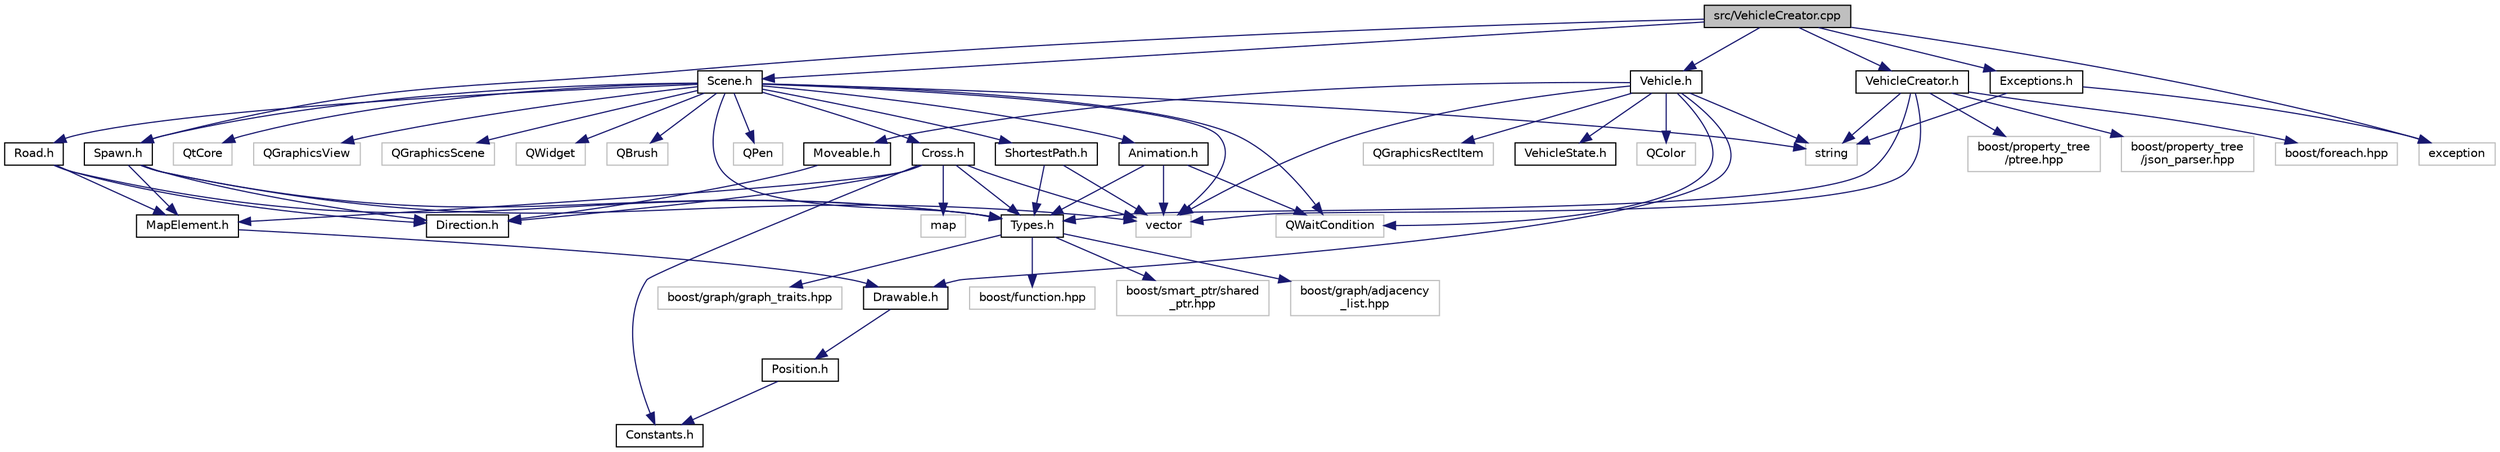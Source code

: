 digraph "src/VehicleCreator.cpp"
{
  edge [fontname="Helvetica",fontsize="10",labelfontname="Helvetica",labelfontsize="10"];
  node [fontname="Helvetica",fontsize="10",shape=record];
  Node1 [label="src/VehicleCreator.cpp",height=0.2,width=0.4,color="black", fillcolor="grey75", style="filled" fontcolor="black"];
  Node1 -> Node2 [color="midnightblue",fontsize="10",style="solid",fontname="Helvetica"];
  Node2 [label="VehicleCreator.h",height=0.2,width=0.4,color="black", fillcolor="white", style="filled",URL="$_vehicle_creator_8h.html"];
  Node2 -> Node3 [color="midnightblue",fontsize="10",style="solid",fontname="Helvetica"];
  Node3 [label="Types.h",height=0.2,width=0.4,color="black", fillcolor="white", style="filled",URL="$_types_8h.html"];
  Node3 -> Node4 [color="midnightblue",fontsize="10",style="solid",fontname="Helvetica"];
  Node4 [label="boost/smart_ptr/shared\l_ptr.hpp",height=0.2,width=0.4,color="grey75", fillcolor="white", style="filled"];
  Node3 -> Node5 [color="midnightblue",fontsize="10",style="solid",fontname="Helvetica"];
  Node5 [label="boost/graph/adjacency\l_list.hpp",height=0.2,width=0.4,color="grey75", fillcolor="white", style="filled"];
  Node3 -> Node6 [color="midnightblue",fontsize="10",style="solid",fontname="Helvetica"];
  Node6 [label="boost/graph/graph_traits.hpp",height=0.2,width=0.4,color="grey75", fillcolor="white", style="filled"];
  Node3 -> Node7 [color="midnightblue",fontsize="10",style="solid",fontname="Helvetica"];
  Node7 [label="boost/function.hpp",height=0.2,width=0.4,color="grey75", fillcolor="white", style="filled"];
  Node2 -> Node8 [color="midnightblue",fontsize="10",style="solid",fontname="Helvetica"];
  Node8 [label="boost/property_tree\l/ptree.hpp",height=0.2,width=0.4,color="grey75", fillcolor="white", style="filled"];
  Node2 -> Node9 [color="midnightblue",fontsize="10",style="solid",fontname="Helvetica"];
  Node9 [label="boost/property_tree\l/json_parser.hpp",height=0.2,width=0.4,color="grey75", fillcolor="white", style="filled"];
  Node2 -> Node10 [color="midnightblue",fontsize="10",style="solid",fontname="Helvetica"];
  Node10 [label="boost/foreach.hpp",height=0.2,width=0.4,color="grey75", fillcolor="white", style="filled"];
  Node2 -> Node11 [color="midnightblue",fontsize="10",style="solid",fontname="Helvetica"];
  Node11 [label="vector",height=0.2,width=0.4,color="grey75", fillcolor="white", style="filled"];
  Node2 -> Node12 [color="midnightblue",fontsize="10",style="solid",fontname="Helvetica"];
  Node12 [label="string",height=0.2,width=0.4,color="grey75", fillcolor="white", style="filled"];
  Node1 -> Node13 [color="midnightblue",fontsize="10",style="solid",fontname="Helvetica"];
  Node13 [label="Vehicle.h",height=0.2,width=0.4,color="black", fillcolor="white", style="filled",URL="$_vehicle_8h.html"];
  Node13 -> Node14 [color="midnightblue",fontsize="10",style="solid",fontname="Helvetica"];
  Node14 [label="Moveable.h",height=0.2,width=0.4,color="black", fillcolor="white", style="filled",URL="$_moveable_8h.html"];
  Node14 -> Node15 [color="midnightblue",fontsize="10",style="solid",fontname="Helvetica"];
  Node15 [label="Direction.h",height=0.2,width=0.4,color="black", fillcolor="white", style="filled",URL="$_direction_8h.html"];
  Node13 -> Node16 [color="midnightblue",fontsize="10",style="solid",fontname="Helvetica"];
  Node16 [label="Drawable.h",height=0.2,width=0.4,color="black", fillcolor="white", style="filled",URL="$_drawable_8h.html"];
  Node16 -> Node17 [color="midnightblue",fontsize="10",style="solid",fontname="Helvetica"];
  Node17 [label="Position.h",height=0.2,width=0.4,color="black", fillcolor="white", style="filled",URL="$_position_8h.html"];
  Node17 -> Node18 [color="midnightblue",fontsize="10",style="solid",fontname="Helvetica"];
  Node18 [label="Constants.h",height=0.2,width=0.4,color="black", fillcolor="white", style="filled",URL="$_constants_8h.html"];
  Node13 -> Node19 [color="midnightblue",fontsize="10",style="solid",fontname="Helvetica"];
  Node19 [label="VehicleState.h",height=0.2,width=0.4,color="black", fillcolor="white", style="filled",URL="$_vehicle_state_8h.html"];
  Node13 -> Node20 [color="midnightblue",fontsize="10",style="solid",fontname="Helvetica"];
  Node20 [label="QColor",height=0.2,width=0.4,color="grey75", fillcolor="white", style="filled"];
  Node13 -> Node21 [color="midnightblue",fontsize="10",style="solid",fontname="Helvetica"];
  Node21 [label="QGraphicsRectItem",height=0.2,width=0.4,color="grey75", fillcolor="white", style="filled"];
  Node13 -> Node22 [color="midnightblue",fontsize="10",style="solid",fontname="Helvetica"];
  Node22 [label="QWaitCondition",height=0.2,width=0.4,color="grey75", fillcolor="white", style="filled"];
  Node13 -> Node11 [color="midnightblue",fontsize="10",style="solid",fontname="Helvetica"];
  Node13 -> Node12 [color="midnightblue",fontsize="10",style="solid",fontname="Helvetica"];
  Node1 -> Node23 [color="midnightblue",fontsize="10",style="solid",fontname="Helvetica"];
  Node23 [label="Scene.h",height=0.2,width=0.4,color="black", fillcolor="white", style="filled",URL="$_scene_8h.html"];
  Node23 -> Node3 [color="midnightblue",fontsize="10",style="solid",fontname="Helvetica"];
  Node23 -> Node24 [color="midnightblue",fontsize="10",style="solid",fontname="Helvetica"];
  Node24 [label="Animation.h",height=0.2,width=0.4,color="black", fillcolor="white", style="filled",URL="$_animation_8h.html"];
  Node24 -> Node3 [color="midnightblue",fontsize="10",style="solid",fontname="Helvetica"];
  Node24 -> Node22 [color="midnightblue",fontsize="10",style="solid",fontname="Helvetica"];
  Node24 -> Node11 [color="midnightblue",fontsize="10",style="solid",fontname="Helvetica"];
  Node23 -> Node25 [color="midnightblue",fontsize="10",style="solid",fontname="Helvetica"];
  Node25 [label="ShortestPath.h",height=0.2,width=0.4,color="black", fillcolor="white", style="filled",URL="$_shortest_path_8h.html"];
  Node25 -> Node3 [color="midnightblue",fontsize="10",style="solid",fontname="Helvetica"];
  Node25 -> Node11 [color="midnightblue",fontsize="10",style="solid",fontname="Helvetica"];
  Node23 -> Node26 [color="midnightblue",fontsize="10",style="solid",fontname="Helvetica"];
  Node26 [label="Cross.h",height=0.2,width=0.4,color="black", fillcolor="white", style="filled",URL="$_cross_8h.html"];
  Node26 -> Node27 [color="midnightblue",fontsize="10",style="solid",fontname="Helvetica"];
  Node27 [label="MapElement.h",height=0.2,width=0.4,color="black", fillcolor="white", style="filled",URL="$_map_element_8h.html"];
  Node27 -> Node16 [color="midnightblue",fontsize="10",style="solid",fontname="Helvetica"];
  Node26 -> Node3 [color="midnightblue",fontsize="10",style="solid",fontname="Helvetica"];
  Node26 -> Node18 [color="midnightblue",fontsize="10",style="solid",fontname="Helvetica"];
  Node26 -> Node15 [color="midnightblue",fontsize="10",style="solid",fontname="Helvetica"];
  Node26 -> Node28 [color="midnightblue",fontsize="10",style="solid",fontname="Helvetica"];
  Node28 [label="map",height=0.2,width=0.4,color="grey75", fillcolor="white", style="filled"];
  Node26 -> Node11 [color="midnightblue",fontsize="10",style="solid",fontname="Helvetica"];
  Node23 -> Node29 [color="midnightblue",fontsize="10",style="solid",fontname="Helvetica"];
  Node29 [label="Road.h",height=0.2,width=0.4,color="black", fillcolor="white", style="filled",URL="$_road_8h.html"];
  Node29 -> Node27 [color="midnightblue",fontsize="10",style="solid",fontname="Helvetica"];
  Node29 -> Node15 [color="midnightblue",fontsize="10",style="solid",fontname="Helvetica"];
  Node29 -> Node3 [color="midnightblue",fontsize="10",style="solid",fontname="Helvetica"];
  Node23 -> Node30 [color="midnightblue",fontsize="10",style="solid",fontname="Helvetica"];
  Node30 [label="Spawn.h",height=0.2,width=0.4,color="black", fillcolor="white", style="filled",URL="$_spawn_8h.html"];
  Node30 -> Node27 [color="midnightblue",fontsize="10",style="solid",fontname="Helvetica"];
  Node30 -> Node15 [color="midnightblue",fontsize="10",style="solid",fontname="Helvetica"];
  Node30 -> Node3 [color="midnightblue",fontsize="10",style="solid",fontname="Helvetica"];
  Node30 -> Node11 [color="midnightblue",fontsize="10",style="solid",fontname="Helvetica"];
  Node23 -> Node31 [color="midnightblue",fontsize="10",style="solid",fontname="Helvetica"];
  Node31 [label="QtCore",height=0.2,width=0.4,color="grey75", fillcolor="white", style="filled"];
  Node23 -> Node32 [color="midnightblue",fontsize="10",style="solid",fontname="Helvetica"];
  Node32 [label="QGraphicsView",height=0.2,width=0.4,color="grey75", fillcolor="white", style="filled"];
  Node23 -> Node33 [color="midnightblue",fontsize="10",style="solid",fontname="Helvetica"];
  Node33 [label="QGraphicsScene",height=0.2,width=0.4,color="grey75", fillcolor="white", style="filled"];
  Node23 -> Node34 [color="midnightblue",fontsize="10",style="solid",fontname="Helvetica"];
  Node34 [label="QWidget",height=0.2,width=0.4,color="grey75", fillcolor="white", style="filled"];
  Node23 -> Node35 [color="midnightblue",fontsize="10",style="solid",fontname="Helvetica"];
  Node35 [label="QBrush",height=0.2,width=0.4,color="grey75", fillcolor="white", style="filled"];
  Node23 -> Node36 [color="midnightblue",fontsize="10",style="solid",fontname="Helvetica"];
  Node36 [label="QPen",height=0.2,width=0.4,color="grey75", fillcolor="white", style="filled"];
  Node23 -> Node22 [color="midnightblue",fontsize="10",style="solid",fontname="Helvetica"];
  Node23 -> Node11 [color="midnightblue",fontsize="10",style="solid",fontname="Helvetica"];
  Node23 -> Node12 [color="midnightblue",fontsize="10",style="solid",fontname="Helvetica"];
  Node1 -> Node30 [color="midnightblue",fontsize="10",style="solid",fontname="Helvetica"];
  Node1 -> Node37 [color="midnightblue",fontsize="10",style="solid",fontname="Helvetica"];
  Node37 [label="Exceptions.h",height=0.2,width=0.4,color="black", fillcolor="white", style="filled",URL="$_exceptions_8h.html"];
  Node37 -> Node38 [color="midnightblue",fontsize="10",style="solid",fontname="Helvetica"];
  Node38 [label="exception",height=0.2,width=0.4,color="grey75", fillcolor="white", style="filled"];
  Node37 -> Node12 [color="midnightblue",fontsize="10",style="solid",fontname="Helvetica"];
  Node1 -> Node38 [color="midnightblue",fontsize="10",style="solid",fontname="Helvetica"];
}
